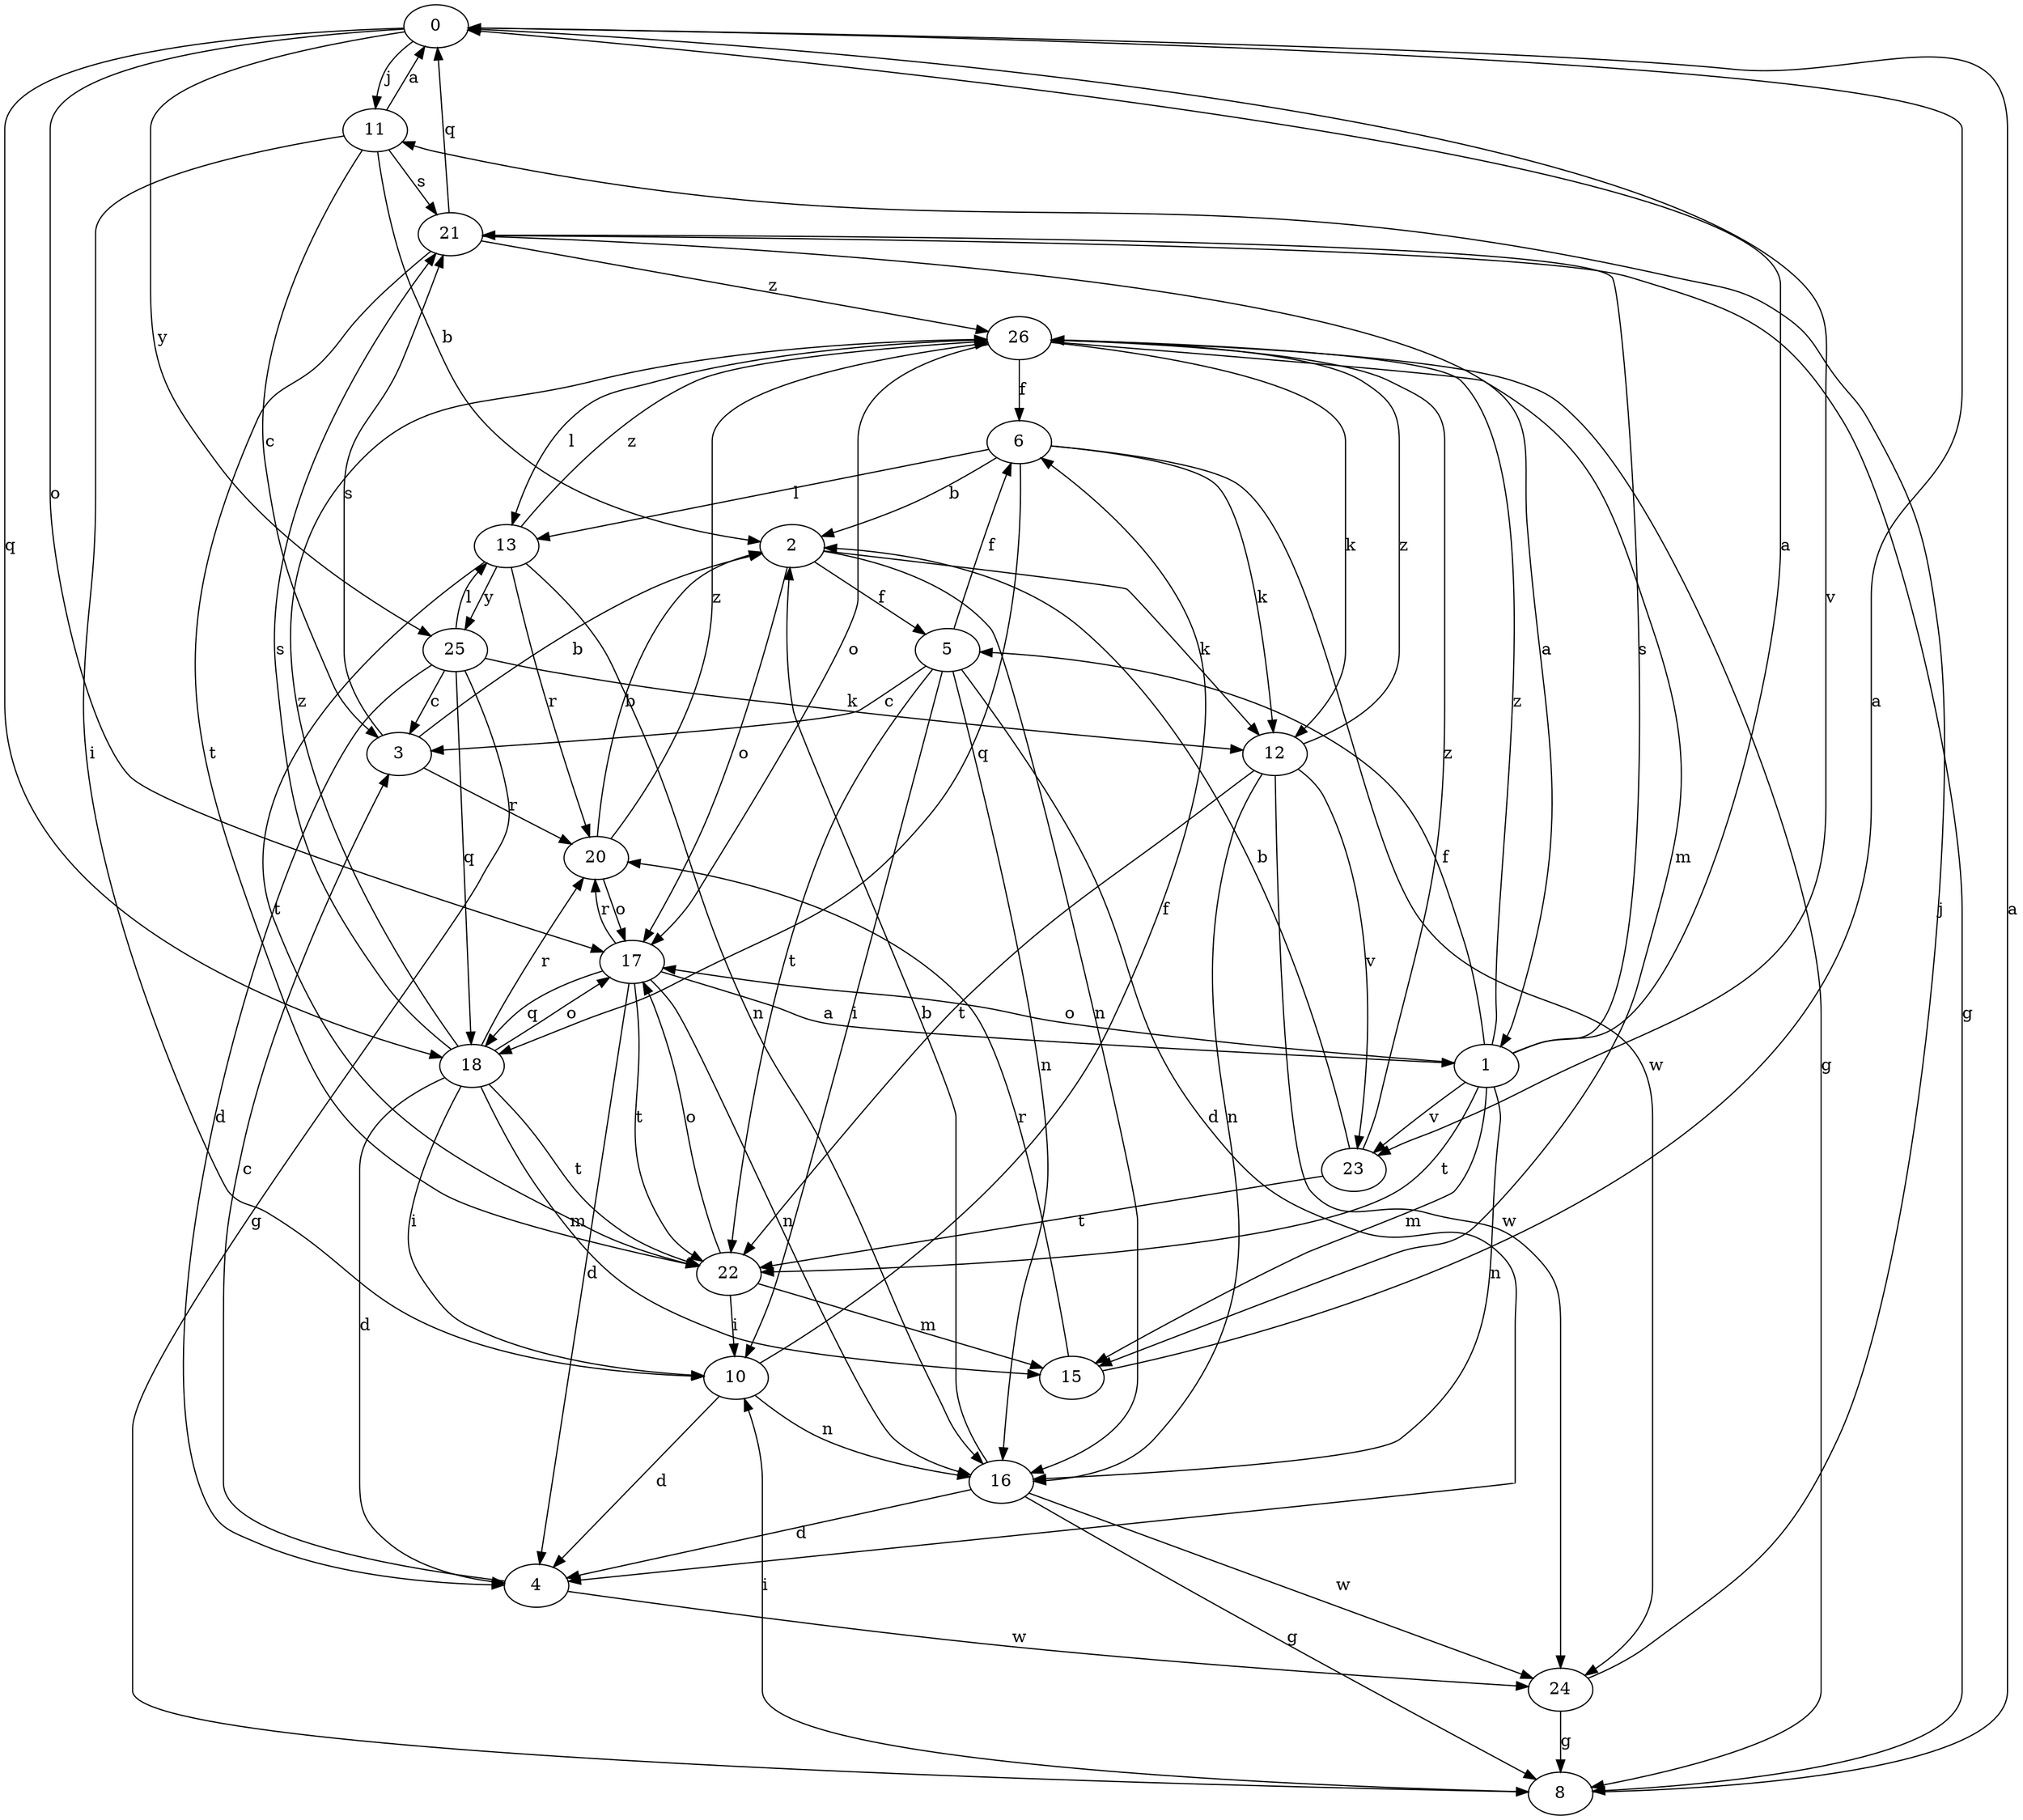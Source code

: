strict digraph  {
0;
1;
2;
3;
4;
5;
6;
8;
10;
11;
12;
13;
15;
16;
17;
18;
20;
21;
22;
23;
24;
25;
26;
0 -> 11  [label=j];
0 -> 17  [label=o];
0 -> 18  [label=q];
0 -> 23  [label=v];
0 -> 25  [label=y];
1 -> 0  [label=a];
1 -> 5  [label=f];
1 -> 15  [label=m];
1 -> 16  [label=n];
1 -> 17  [label=o];
1 -> 21  [label=s];
1 -> 22  [label=t];
1 -> 23  [label=v];
1 -> 26  [label=z];
2 -> 5  [label=f];
2 -> 12  [label=k];
2 -> 16  [label=n];
2 -> 17  [label=o];
3 -> 2  [label=b];
3 -> 20  [label=r];
3 -> 21  [label=s];
4 -> 3  [label=c];
4 -> 24  [label=w];
5 -> 3  [label=c];
5 -> 4  [label=d];
5 -> 6  [label=f];
5 -> 10  [label=i];
5 -> 16  [label=n];
5 -> 22  [label=t];
6 -> 2  [label=b];
6 -> 12  [label=k];
6 -> 13  [label=l];
6 -> 18  [label=q];
6 -> 24  [label=w];
8 -> 0  [label=a];
8 -> 10  [label=i];
10 -> 4  [label=d];
10 -> 6  [label=f];
10 -> 16  [label=n];
11 -> 0  [label=a];
11 -> 2  [label=b];
11 -> 3  [label=c];
11 -> 10  [label=i];
11 -> 21  [label=s];
12 -> 16  [label=n];
12 -> 22  [label=t];
12 -> 23  [label=v];
12 -> 24  [label=w];
12 -> 26  [label=z];
13 -> 16  [label=n];
13 -> 20  [label=r];
13 -> 22  [label=t];
13 -> 25  [label=y];
13 -> 26  [label=z];
15 -> 0  [label=a];
15 -> 20  [label=r];
16 -> 2  [label=b];
16 -> 4  [label=d];
16 -> 8  [label=g];
16 -> 24  [label=w];
17 -> 1  [label=a];
17 -> 4  [label=d];
17 -> 16  [label=n];
17 -> 18  [label=q];
17 -> 20  [label=r];
17 -> 22  [label=t];
18 -> 4  [label=d];
18 -> 10  [label=i];
18 -> 15  [label=m];
18 -> 17  [label=o];
18 -> 20  [label=r];
18 -> 21  [label=s];
18 -> 22  [label=t];
18 -> 26  [label=z];
20 -> 2  [label=b];
20 -> 17  [label=o];
20 -> 26  [label=z];
21 -> 1  [label=a];
21 -> 8  [label=g];
21 -> 22  [label=t];
21 -> 26  [label=z];
21 -> 0  [label=q];
22 -> 10  [label=i];
22 -> 15  [label=m];
22 -> 17  [label=o];
23 -> 2  [label=b];
23 -> 22  [label=t];
23 -> 26  [label=z];
24 -> 8  [label=g];
24 -> 11  [label=j];
25 -> 3  [label=c];
25 -> 4  [label=d];
25 -> 8  [label=g];
25 -> 12  [label=k];
25 -> 13  [label=l];
25 -> 18  [label=q];
26 -> 6  [label=f];
26 -> 8  [label=g];
26 -> 12  [label=k];
26 -> 13  [label=l];
26 -> 15  [label=m];
26 -> 17  [label=o];
}
